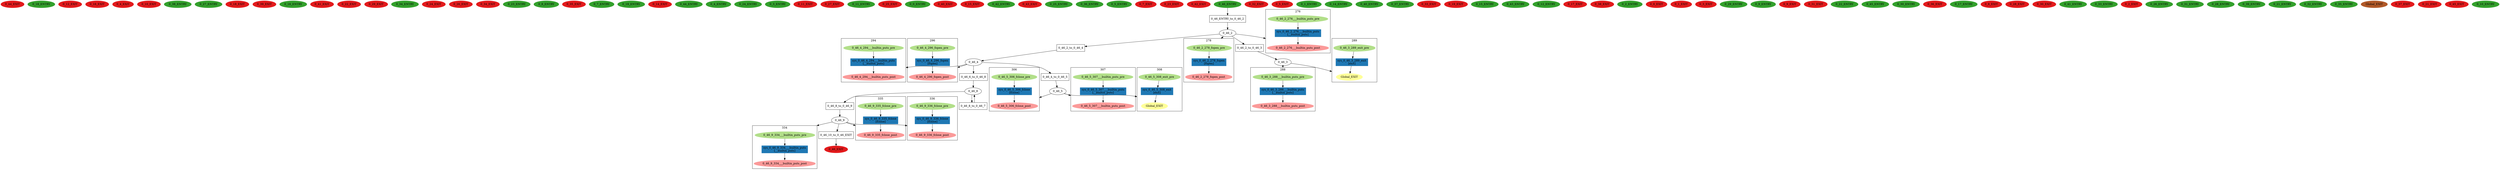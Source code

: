 digraph model { 
compound=true; 
node  [style="filled", colorscheme="paired12"];  "0_44_EXIT" [shape=ellipse, color=6, style=filled];
  "0_18_ENTRY" [shape=ellipse, color=4, style=filled];
  "0_12_EXIT" [shape=ellipse, color=6, style=filled];
  "0_16_EXIT" [shape=ellipse, color=6, style=filled];
  "0_4_EXIT" [shape=ellipse, color=6, style=filled];
  "0_10_EXIT" [shape=ellipse, color=6, style=filled];
  "0_38_ENTRY" [shape=ellipse, color=4, style=filled];
  "0_27_ENTRY" [shape=ellipse, color=4, style=filled];
  "0_18_EXIT" [shape=ellipse, color=6, style=filled];
  "0_39_EXIT" [shape=ellipse, color=6, style=filled];
  "0_16_ENTRY" [shape=ellipse, color=4, style=filled];
  "0_41_EXIT" [shape=ellipse, color=6, style=filled];
  "0_22_EXIT" [shape=ellipse, color=6, style=filled];
  "0_29_EXIT" [shape=ellipse, color=6, style=filled];
  "0_34_ENTRY" [shape=ellipse, color=4, style=filled];
  "0_24_EXIT" [shape=ellipse, color=6, style=filled];
  "0_26_EXIT" [shape=ellipse, color=6, style=filled];
  "0_34_EXIT" [shape=ellipse, color=6, style=filled];
  "0_23_ENTRY" [shape=ellipse, color=4, style=filled];
  "0_8_ENTRY" [shape=ellipse, color=4, style=filled];
  "0_35_EXIT" [shape=ellipse, color=6, style=filled];
  "0_7_ENTRY" [shape=ellipse, color=4, style=filled];
  "0_19_ENTRY" [shape=ellipse, color=4, style=filled];
  "0_14_EXIT" [shape=ellipse, color=6, style=filled];
  "0_44_ENTRY" [shape=ellipse, color=4, style=filled];
  "0_4_ENTRY" [shape=ellipse, color=4, style=filled];
  "0_24_ENTRY" [shape=ellipse, color=4, style=filled];
  "0_3_ENTRY" [shape=ellipse, color=4, style=filled];
  "0_11_EXIT" [shape=ellipse, color=6, style=filled];
  "0_27_EXIT" [shape=ellipse, color=6, style=filled];
  "0_11_ENTRY" [shape=ellipse, color=4, style=filled];
  "0_25_EXIT" [shape=ellipse, color=6, style=filled];
  "0_0_ENTRY" [shape=ellipse, color=4, style=filled];
  "0_40_EXIT" [shape=ellipse, color=6, style=filled];
  "0_15_EXIT" [shape=ellipse, color=6, style=filled];
  "0_42_ENTRY" [shape=ellipse, color=4, style=filled];
  "0_43_EXIT" [shape=ellipse, color=6, style=filled];
  "0_25_ENTRY" [shape=ellipse, color=4, style=filled];
  "0_36_ENTRY" [shape=ellipse, color=4, style=filled];
  "0_5_ENTRY" [shape=ellipse, color=4, style=filled];
  "0_7_EXIT" [shape=ellipse, color=6, style=filled];
  "0_23_EXIT" [shape=ellipse, color=6, style=filled];
  "0_42_EXIT" [shape=ellipse, color=6, style=filled];
  "0_46_9" [shape=ellipse, style=""];
subgraph "cluster_0_46_9_334" { 
label="334"  "0_46_9_334___builtin_puts_pre" [shape=ellipse, style=""];
  "0_46_9_334___builtin_puts_post" [shape=ellipse, style=""];
  "sys_0_46_9_334___builtin_puts" [shape=box, style=""];
  "sys_0_46_9_334___builtin_puts" [color=2, style=filled];
  "sys_0_46_9_334___builtin_puts" [label="sys_0_46_9_334___builtin_puts\n[__builtin_puts]"];
  "0_46_9_334___builtin_puts_pre" -> "sys_0_46_9_334___builtin_puts" [label="", arrowhead="normal"];
  "sys_0_46_9_334___builtin_puts" -> "0_46_9_334___builtin_puts_post" [label="", arrowhead="normal"];
}
  "0_46_9" -> "0_46_9_334___builtin_puts_pre" [lhead="cluster_0_46_9_334"];
  "0_46_9_334___builtin_puts_pre" [color=3, style=filled];
  "0_46_9_334___builtin_puts_post" [color=5, style=filled];
subgraph "cluster_0_46_9_335" { 
label="335"  "0_46_9_335_fclose_post" [shape=ellipse, style=""];
  "0_46_9_335_fclose_pre" [shape=ellipse, style=""];
  "sys_0_46_9_335_fclose" [shape=box, style=""];
  "sys_0_46_9_335_fclose" [color=2, style=filled];
  "sys_0_46_9_335_fclose" [label="sys_0_46_9_335_fclose\n[fclose]"];
  "0_46_9_335_fclose_pre" -> "sys_0_46_9_335_fclose" [label="", arrowhead="normal"];
  "sys_0_46_9_335_fclose" -> "0_46_9_335_fclose_post" [label="", arrowhead="normal"];
}
  "0_46_9" -> "0_46_9_335_fclose_post" [lhead="cluster_0_46_9_335"];
  "0_46_9_335_fclose_pre" [color=3, style=filled];
  "0_46_9_335_fclose_post" [color=5, style=filled];
subgraph "cluster_0_46_9_336" { 
label="336"  "0_46_9_336_fclose_post" [shape=ellipse, style=""];
  "0_46_9_336_fclose_pre" [shape=ellipse, style=""];
  "sys_0_46_9_336_fclose" [shape=box, style=""];
  "sys_0_46_9_336_fclose" [color=2, style=filled];
  "sys_0_46_9_336_fclose" [label="sys_0_46_9_336_fclose\n[fclose]"];
  "0_46_9_336_fclose_pre" -> "sys_0_46_9_336_fclose" [label="", arrowhead="normal"];
  "sys_0_46_9_336_fclose" -> "0_46_9_336_fclose_post" [label="", arrowhead="normal"];
}
  "0_46_9" -> "0_46_9_336_fclose_post" [lhead="cluster_0_46_9_336"];
  "0_46_9_336_fclose_pre" [color=3, style=filled];
  "0_46_9_336_fclose_post" [color=5, style=filled];
  "0_46_8" [shape=ellipse, style=""];
  "0_32_EXIT" [shape=ellipse, color=6, style=filled];
  "0_5_EXIT" [shape=ellipse, color=6, style=filled];
  "0_46_3" [shape=ellipse, style=""];
subgraph "cluster_0_46_3_288" { 
label="288"  "0_46_3_288___builtin_puts_pre" [shape=ellipse, style=""];
  "0_46_3_288___builtin_puts_post" [shape=ellipse, style=""];
  "sys_0_46_3_288___builtin_puts" [shape=box, style=""];
  "sys_0_46_3_288___builtin_puts" [color=2, style=filled];
  "sys_0_46_3_288___builtin_puts" [label="sys_0_46_3_288___builtin_puts\n[__builtin_puts]"];
  "0_46_3_288___builtin_puts_pre" -> "sys_0_46_3_288___builtin_puts" [label="", arrowhead="normal"];
  "sys_0_46_3_288___builtin_puts" -> "0_46_3_288___builtin_puts_post" [label="", arrowhead="normal"];
}
  "0_46_3" -> "0_46_3_288___builtin_puts_pre" [lhead="cluster_0_46_3_288"];
  "0_46_3_288___builtin_puts_pre" [color=3, style=filled];
  "0_46_3_288___builtin_puts_post" [color=5, style=filled];
subgraph "cluster_0_46_3_289" { 
label="289"  "sys_0_46_3_289_exit_target_ref" [label="Global_EXIT", shape=ellipse, color=11, style=filled];
  "0_46_3_289_exit_pre" [shape=ellipse, style=""];
  "sys_0_46_3_289_exit" [shape=box, style=""];
  "sys_0_46_3_289_exit" [color=2, style=filled];
  "sys_0_46_3_289_exit" [label="sys_0_46_3_289_exit\n[exit]"];
  "sys_0_46_3_289_exit" -> "sys_0_46_3_289_exit_target_ref" [label="", arrowhead="normal"];
  "0_46_3_289_exit_pre" -> "sys_0_46_3_289_exit" [label="", arrowhead="normal"];
}
  "0_46_3" -> "sys_0_46_3_289_exit_target_ref" [lhead="cluster_0_46_3_289"];
  "0_46_3_289_exit_pre" [color=3, style=filled];
  "0_46_2" [shape=ellipse, style=""];
subgraph "cluster_0_46_2_276" { 
label="276"  "0_46_2_276___builtin_puts_post" [shape=ellipse, style=""];
  "0_46_2_276___builtin_puts_pre" [shape=ellipse, style=""];
  "sys_0_46_2_276___builtin_puts" [shape=box, style=""];
  "sys_0_46_2_276___builtin_puts" [color=2, style=filled];
  "sys_0_46_2_276___builtin_puts" [label="sys_0_46_2_276___builtin_puts\n[__builtin_puts]"];
  "sys_0_46_2_276___builtin_puts" -> "0_46_2_276___builtin_puts_post" [label="", arrowhead="normal"];
  "0_46_2_276___builtin_puts_pre" -> "sys_0_46_2_276___builtin_puts" [label="", arrowhead="normal"];
}
  "0_46_2" -> "0_46_2_276___builtin_puts_post" [lhead="cluster_0_46_2_276"];
  "0_46_2_276___builtin_puts_pre" [color=3, style=filled];
  "0_46_2_276___builtin_puts_post" [color=5, style=filled];
subgraph "cluster_0_46_2_278" { 
label="278"  "0_46_2_278_fopen_pre" [shape=ellipse, style=""];
  "0_46_2_278_fopen_post" [shape=ellipse, style=""];
  "sys_0_46_2_278_fopen" [shape=box, style=""];
  "sys_0_46_2_278_fopen" [color=2, style=filled];
  "sys_0_46_2_278_fopen" [label="sys_0_46_2_278_fopen\n[fopen]"];
  "sys_0_46_2_278_fopen" -> "0_46_2_278_fopen_post" [label="", arrowhead="normal"];
  "0_46_2_278_fopen_pre" -> "sys_0_46_2_278_fopen" [label="", arrowhead="normal"];
}
  "0_46_2" -> "0_46_2_278_fopen_pre" [lhead="cluster_0_46_2_278"];
  "0_46_2_278_fopen_pre" [color=3, style=filled];
  "0_46_2_278_fopen_post" [color=5, style=filled];
  "0_1_ENTRY" [shape=ellipse, color=4, style=filled];
  "0_46_5" [shape=ellipse, style=""];
subgraph "cluster_0_46_5_306" { 
label="306"  "0_46_5_306_fclose_post" [shape=ellipse, style=""];
  "0_46_5_306_fclose_pre" [shape=ellipse, style=""];
  "sys_0_46_5_306_fclose" [shape=box, style=""];
  "sys_0_46_5_306_fclose" [color=2, style=filled];
  "sys_0_46_5_306_fclose" [label="sys_0_46_5_306_fclose\n[fclose]"];
  "sys_0_46_5_306_fclose" -> "0_46_5_306_fclose_post" [label="", arrowhead="normal"];
  "0_46_5_306_fclose_pre" -> "sys_0_46_5_306_fclose" [label="", arrowhead="normal"];
}
  "0_46_5" -> "0_46_5_306_fclose_post" [lhead="cluster_0_46_5_306"];
  "0_46_5_306_fclose_pre" [color=3, style=filled];
  "0_46_5_306_fclose_post" [color=5, style=filled];
subgraph "cluster_0_46_5_307" { 
label="307"  "0_46_5_307___builtin_puts_post" [shape=ellipse, style=""];
  "0_46_5_307___builtin_puts_pre" [shape=ellipse, style=""];
  "sys_0_46_5_307___builtin_puts" [shape=box, style=""];
  "sys_0_46_5_307___builtin_puts" [color=2, style=filled];
  "sys_0_46_5_307___builtin_puts" [label="sys_0_46_5_307___builtin_puts\n[__builtin_puts]"];
  "sys_0_46_5_307___builtin_puts" -> "0_46_5_307___builtin_puts_post" [label="", arrowhead="normal"];
  "0_46_5_307___builtin_puts_pre" -> "sys_0_46_5_307___builtin_puts" [label="", arrowhead="normal"];
}
  "0_46_5" -> "0_46_5_307___builtin_puts_post" [lhead="cluster_0_46_5_307"];
  "0_46_5_307___builtin_puts_pre" [color=3, style=filled];
  "0_46_5_307___builtin_puts_post" [color=5, style=filled];
subgraph "cluster_0_46_5_308" { 
label="308"  "sys_0_46_5_308_exit_target_ref" [label="Global_EXIT", shape=ellipse, color=11, style=filled];
  "0_46_5_308_exit_pre" [shape=ellipse, style=""];
  "sys_0_46_5_308_exit" [shape=box, style=""];
  "sys_0_46_5_308_exit" [color=2, style=filled];
  "sys_0_46_5_308_exit" [label="sys_0_46_5_308_exit\n[exit]"];
  "sys_0_46_5_308_exit" -> "sys_0_46_5_308_exit_target_ref" [label="", arrowhead="normal"];
  "0_46_5_308_exit_pre" -> "sys_0_46_5_308_exit" [label="", arrowhead="normal"];
}
  "0_46_5" -> "sys_0_46_5_308_exit_target_ref" [lhead="cluster_0_46_5_308"];
  "0_46_5_308_exit_pre" [color=3, style=filled];
  "0_14_ENTRY" [shape=ellipse, color=4, style=filled];
  "0_46_4" [shape=ellipse, style=""];
subgraph "cluster_0_46_4_294" { 
label="294"  "0_46_4_294___builtin_puts_post" [shape=ellipse, style=""];
  "0_46_4_294___builtin_puts_pre" [shape=ellipse, style=""];
  "sys_0_46_4_294___builtin_puts" [shape=box, style=""];
  "sys_0_46_4_294___builtin_puts" [color=2, style=filled];
  "sys_0_46_4_294___builtin_puts" [label="sys_0_46_4_294___builtin_puts\n[__builtin_puts]"];
  "0_46_4_294___builtin_puts_pre" -> "sys_0_46_4_294___builtin_puts" [label="", arrowhead="normal"];
  "sys_0_46_4_294___builtin_puts" -> "0_46_4_294___builtin_puts_post" [label="", arrowhead="normal"];
}
  "0_46_4" -> "0_46_4_294___builtin_puts_post" [lhead="cluster_0_46_4_294"];
  "0_46_4_294___builtin_puts_pre" [color=3, style=filled];
  "0_46_4_294___builtin_puts_post" [color=5, style=filled];
subgraph "cluster_0_46_4_296" { 
label="296"  "0_46_4_296_fopen_post" [shape=ellipse, style=""];
  "0_46_4_296_fopen_pre" [shape=ellipse, style=""];
  "sys_0_46_4_296_fopen" [shape=box, style=""];
  "sys_0_46_4_296_fopen" [color=2, style=filled];
  "sys_0_46_4_296_fopen" [label="sys_0_46_4_296_fopen\n[fopen]"];
  "sys_0_46_4_296_fopen" -> "0_46_4_296_fopen_post" [label="", arrowhead="normal"];
  "0_46_4_296_fopen_pre" -> "sys_0_46_4_296_fopen" [label="", arrowhead="normal"];
}
  "0_46_4" -> "0_46_4_296_fopen_post" [lhead="cluster_0_46_4_296"];
  "0_46_4_296_fopen_pre" [color=3, style=filled];
  "0_46_4_296_fopen_post" [color=5, style=filled];
  "0_40_ENTRY" [shape=ellipse, color=4, style=filled];
  "0_37_ENTRY" [shape=ellipse, color=4, style=filled];
  "0_33_EXIT" [shape=ellipse, color=6, style=filled];
  "0_19_EXIT" [shape=ellipse, color=6, style=filled];
  "0_15_ENTRY" [shape=ellipse, color=4, style=filled];
  "0_43_ENTRY" [shape=ellipse, color=4, style=filled];
  "0_46_ENTRY" [shape=ellipse, color=4, style=filled];
  "0_12_ENTRY" [shape=ellipse, color=4, style=filled];
  "0_17_EXIT" [shape=ellipse, color=6, style=filled];
  "0_38_EXIT" [shape=ellipse, color=6, style=filled];
  "0_2_ENTRY" [shape=ellipse, color=4, style=filled];
  "0_0_EXIT" [shape=ellipse, color=6, style=filled];
  "0_1_EXIT" [shape=ellipse, color=6, style=filled];
  "0_3_EXIT" [shape=ellipse, color=6, style=filled];
  "0_29_ENTRY" [shape=ellipse, color=4, style=filled];
  "0_9_ENTRY" [shape=ellipse, color=4, style=filled];
  "0_9_EXIT" [shape=ellipse, color=6, style=filled];
  "0_31_EXIT" [shape=ellipse, color=6, style=filled];
  "0_22_ENTRY" [shape=ellipse, color=4, style=filled];
  "0_45_ENTRY" [shape=ellipse, color=4, style=filled];
  "0_30_ENTRY" [shape=ellipse, color=4, style=filled];
  "0_36_EXIT" [shape=ellipse, color=6, style=filled];
  "0_17_ENTRY" [shape=ellipse, color=4, style=filled];
  "0_8_EXIT" [shape=ellipse, color=6, style=filled];
  "0_28_EXIT" [shape=ellipse, color=6, style=filled];
  "0_30_EXIT" [shape=ellipse, color=6, style=filled];
  "0_41_ENTRY" [shape=ellipse, color=4, style=filled];
  "0_33_ENTRY" [shape=ellipse, color=4, style=filled];
  "0_46_EXIT" [shape=ellipse, color=6, style=filled];
  "0_2_EXIT" [shape=ellipse, color=6, style=filled];
  "0_26_ENTRY" [shape=ellipse, color=4, style=filled];
  "0_31_ENTRY" [shape=ellipse, color=4, style=filled];
  "0_28_ENTRY" [shape=ellipse, color=4, style=filled];
  "0_39_ENTRY" [shape=ellipse, color=4, style=filled];
  "0_21_ENTRY" [shape=ellipse, color=4, style=filled];
  "0_32_ENTRY" [shape=ellipse, color=4, style=filled];
  "0_35_ENTRY" [shape=ellipse, color=4, style=filled];
  "Global_EXIT" [shape=ellipse, color=12, style=filled];
  "0_37_EXIT" [shape=ellipse, color=6, style=filled];
  "0_21_EXIT" [shape=ellipse, color=6, style=filled];
  "0_45_EXIT" [shape=ellipse, color=6, style=filled];
  "0_10_ENTRY" [shape=ellipse, color=4, style=filled];
  "0_46_4_to_0_46_5" [shape=box, style=""];
  "0_46_4_to_0_46_5" [label="0_46_4_to_0_46_5\n"];
  "0_46_8_to_0_46_7" [shape=box, style=""];
  "0_46_8_to_0_46_7" [label="0_46_8_to_0_46_7\n"];
  "0_46_ENTRY_to_0_46_2" [shape=box, style=""];
  "0_46_ENTRY_to_0_46_2" [label="0_46_ENTRY_to_0_46_2\n"];
  "0_46_6_to_0_46_8" [shape=box, style=""];
  "0_46_6_to_0_46_8" [label="0_46_6_to_0_46_8\n"];
  "0_46_8_to_0_46_9" [shape=box, style=""];
  "0_46_8_to_0_46_9" [label="0_46_8_to_0_46_9\n"];
  "0_46_2_to_0_46_3" [shape=box, style=""];
  "0_46_2_to_0_46_3" [label="0_46_2_to_0_46_3\n"];
  "0_46_2_to_0_46_4" [shape=box, style=""];
  "0_46_2_to_0_46_4" [label="0_46_2_to_0_46_4\n"];
  "0_46_10_to_0_46_EXIT" [shape=box, style=""];
  "0_46_10_to_0_46_EXIT" [label="0_46_10_to_0_46_EXIT\n"];
  "0_46_ENTRY" -> "0_46_ENTRY_to_0_46_2" [label="", arrowhead="normal"];
  "0_46_2" -> "0_46_2_to_0_46_4" [label="", arrowhead="normal"];
  "0_46_9" -> "0_46_10_to_0_46_EXIT" [label="", arrowhead="normal"];
  "0_46_4_to_0_46_5" -> "0_46_5" [label="", arrowhead="normal"];
  "0_46_2_to_0_46_3" -> "0_46_3" [label="", arrowhead="normal"];
  "0_46_8_to_0_46_9" -> "0_46_9" [label="", arrowhead="normal"];
  "0_46_2" -> "0_46_2_to_0_46_3" [label="", arrowhead="normal"];
  "0_46_10_to_0_46_EXIT" -> "0_46_EXIT" [label="", arrowhead="normal"];
  "0_46_8" -> "0_46_8_to_0_46_7" [label="", arrowhead="normal"];
  "0_46_4" -> "0_46_4_to_0_46_5" [label="", arrowhead="normal"];
  "0_46_8_to_0_46_7" -> "0_46_8" [label="", arrowhead="normal"];
  "0_46_8" -> "0_46_8_to_0_46_9" [label="", arrowhead="normal"];
  "0_46_6_to_0_46_8" -> "0_46_8" [label="", arrowhead="normal"];
  "0_46_2_to_0_46_4" -> "0_46_4" [label="", arrowhead="normal"];
  "0_46_ENTRY_to_0_46_2" -> "0_46_2" [label="", arrowhead="normal"];
  "0_46_4" -> "0_46_6_to_0_46_8" [label="", arrowhead="normal"];
}

